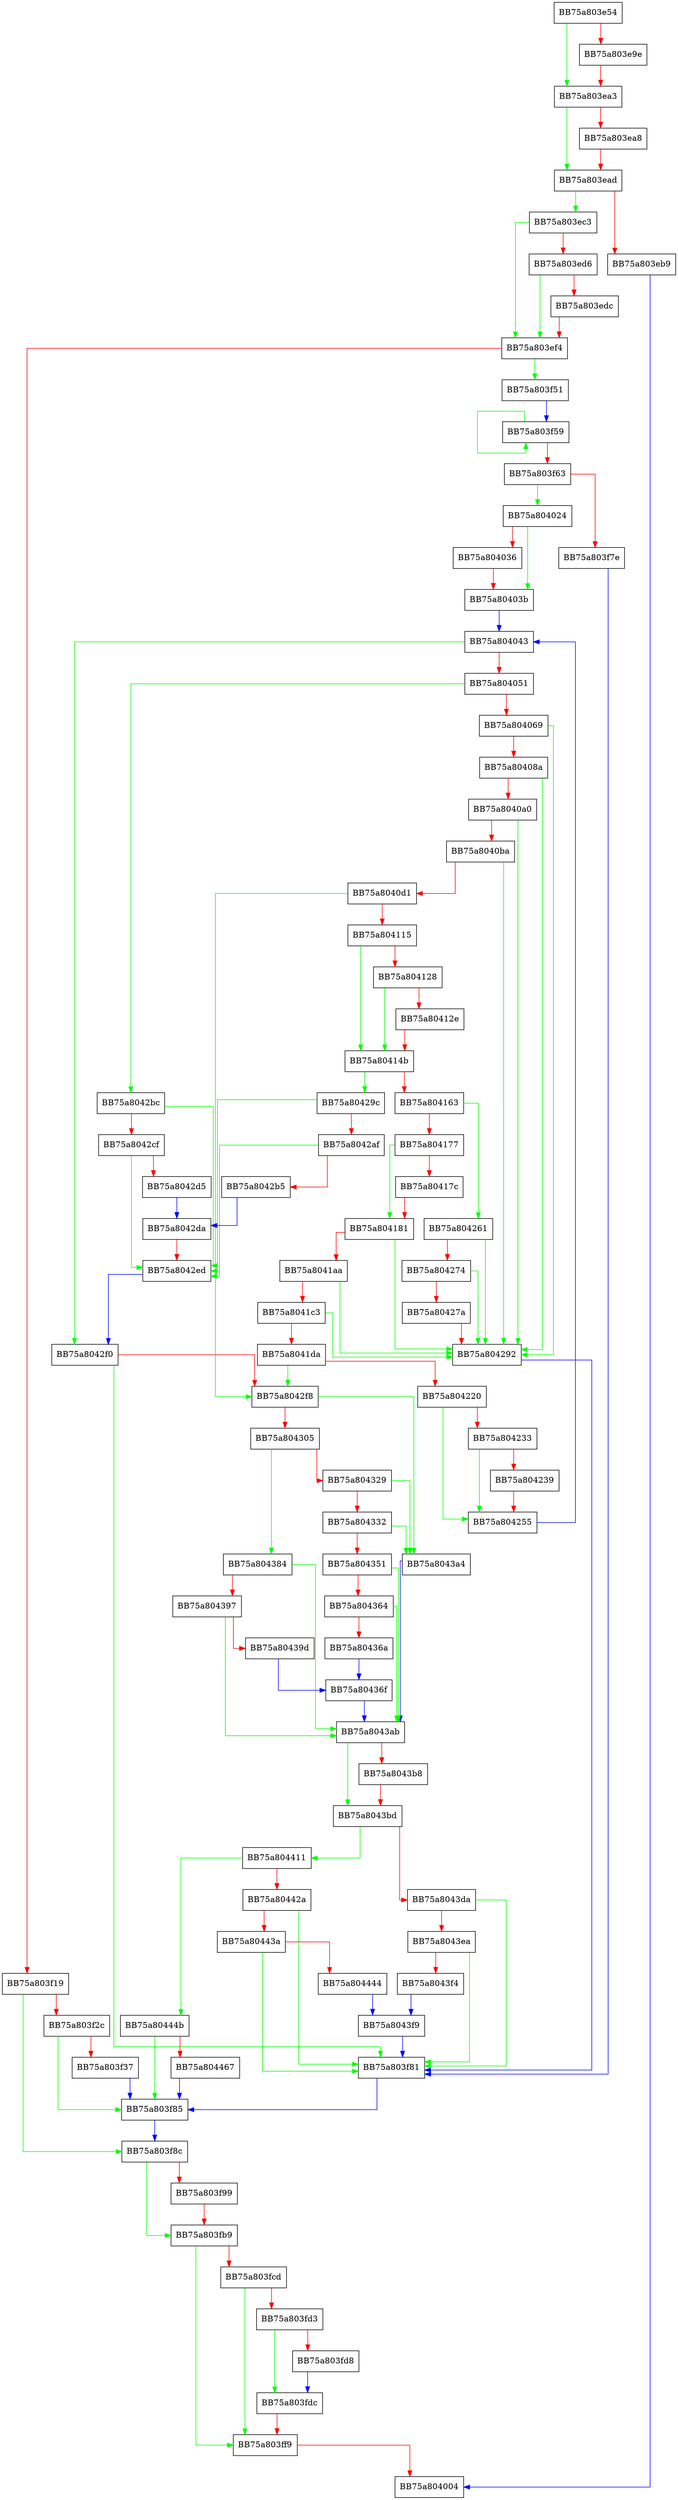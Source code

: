 digraph CreateBackupFile {
  node [shape="box"];
  graph [splines=ortho];
  BB75a803e54 -> BB75a803ea3 [color="green"];
  BB75a803e54 -> BB75a803e9e [color="red"];
  BB75a803e9e -> BB75a803ea3 [color="red"];
  BB75a803ea3 -> BB75a803ead [color="green"];
  BB75a803ea3 -> BB75a803ea8 [color="red"];
  BB75a803ea8 -> BB75a803ead [color="red"];
  BB75a803ead -> BB75a803ec3 [color="green"];
  BB75a803ead -> BB75a803eb9 [color="red"];
  BB75a803eb9 -> BB75a804004 [color="blue"];
  BB75a803ec3 -> BB75a803ef4 [color="green"];
  BB75a803ec3 -> BB75a803ed6 [color="red"];
  BB75a803ed6 -> BB75a803ef4 [color="green"];
  BB75a803ed6 -> BB75a803edc [color="red"];
  BB75a803edc -> BB75a803ef4 [color="red"];
  BB75a803ef4 -> BB75a803f51 [color="green"];
  BB75a803ef4 -> BB75a803f19 [color="red"];
  BB75a803f19 -> BB75a803f8c [color="green"];
  BB75a803f19 -> BB75a803f2c [color="red"];
  BB75a803f2c -> BB75a803f85 [color="green"];
  BB75a803f2c -> BB75a803f37 [color="red"];
  BB75a803f37 -> BB75a803f85 [color="blue"];
  BB75a803f51 -> BB75a803f59 [color="blue"];
  BB75a803f59 -> BB75a803f59 [color="green"];
  BB75a803f59 -> BB75a803f63 [color="red"];
  BB75a803f63 -> BB75a804024 [color="green"];
  BB75a803f63 -> BB75a803f7e [color="red"];
  BB75a803f7e -> BB75a803f81 [color="blue"];
  BB75a803f81 -> BB75a803f85 [color="blue"];
  BB75a803f85 -> BB75a803f8c [color="blue"];
  BB75a803f8c -> BB75a803fb9 [color="green"];
  BB75a803f8c -> BB75a803f99 [color="red"];
  BB75a803f99 -> BB75a803fb9 [color="red"];
  BB75a803fb9 -> BB75a803ff9 [color="green"];
  BB75a803fb9 -> BB75a803fcd [color="red"];
  BB75a803fcd -> BB75a803ff9 [color="green"];
  BB75a803fcd -> BB75a803fd3 [color="red"];
  BB75a803fd3 -> BB75a803fdc [color="green"];
  BB75a803fd3 -> BB75a803fd8 [color="red"];
  BB75a803fd8 -> BB75a803fdc [color="blue"];
  BB75a803fdc -> BB75a803ff9 [color="red"];
  BB75a803ff9 -> BB75a804004 [color="red"];
  BB75a804024 -> BB75a80403b [color="green"];
  BB75a804024 -> BB75a804036 [color="red"];
  BB75a804036 -> BB75a80403b [color="red"];
  BB75a80403b -> BB75a804043 [color="blue"];
  BB75a804043 -> BB75a8042f0 [color="green"];
  BB75a804043 -> BB75a804051 [color="red"];
  BB75a804051 -> BB75a8042bc [color="green"];
  BB75a804051 -> BB75a804069 [color="red"];
  BB75a804069 -> BB75a804292 [color="green"];
  BB75a804069 -> BB75a80408a [color="red"];
  BB75a80408a -> BB75a804292 [color="green"];
  BB75a80408a -> BB75a8040a0 [color="red"];
  BB75a8040a0 -> BB75a804292 [color="green"];
  BB75a8040a0 -> BB75a8040ba [color="red"];
  BB75a8040ba -> BB75a804292 [color="green"];
  BB75a8040ba -> BB75a8040d1 [color="red"];
  BB75a8040d1 -> BB75a8042f8 [color="green"];
  BB75a8040d1 -> BB75a804115 [color="red"];
  BB75a804115 -> BB75a80414b [color="green"];
  BB75a804115 -> BB75a804128 [color="red"];
  BB75a804128 -> BB75a80414b [color="green"];
  BB75a804128 -> BB75a80412e [color="red"];
  BB75a80412e -> BB75a80414b [color="red"];
  BB75a80414b -> BB75a80429c [color="green"];
  BB75a80414b -> BB75a804163 [color="red"];
  BB75a804163 -> BB75a804261 [color="green"];
  BB75a804163 -> BB75a804177 [color="red"];
  BB75a804177 -> BB75a804181 [color="green"];
  BB75a804177 -> BB75a80417c [color="red"];
  BB75a80417c -> BB75a804181 [color="red"];
  BB75a804181 -> BB75a804292 [color="green"];
  BB75a804181 -> BB75a8041aa [color="red"];
  BB75a8041aa -> BB75a804292 [color="green"];
  BB75a8041aa -> BB75a8041c3 [color="red"];
  BB75a8041c3 -> BB75a804292 [color="green"];
  BB75a8041c3 -> BB75a8041da [color="red"];
  BB75a8041da -> BB75a8042f8 [color="green"];
  BB75a8041da -> BB75a804220 [color="red"];
  BB75a804220 -> BB75a804255 [color="green"];
  BB75a804220 -> BB75a804233 [color="red"];
  BB75a804233 -> BB75a804255 [color="green"];
  BB75a804233 -> BB75a804239 [color="red"];
  BB75a804239 -> BB75a804255 [color="red"];
  BB75a804255 -> BB75a804043 [color="blue"];
  BB75a804261 -> BB75a804292 [color="green"];
  BB75a804261 -> BB75a804274 [color="red"];
  BB75a804274 -> BB75a804292 [color="green"];
  BB75a804274 -> BB75a80427a [color="red"];
  BB75a80427a -> BB75a804292 [color="red"];
  BB75a804292 -> BB75a803f81 [color="blue"];
  BB75a80429c -> BB75a8042ed [color="green"];
  BB75a80429c -> BB75a8042af [color="red"];
  BB75a8042af -> BB75a8042ed [color="green"];
  BB75a8042af -> BB75a8042b5 [color="red"];
  BB75a8042b5 -> BB75a8042da [color="blue"];
  BB75a8042bc -> BB75a8042ed [color="green"];
  BB75a8042bc -> BB75a8042cf [color="red"];
  BB75a8042cf -> BB75a8042ed [color="green"];
  BB75a8042cf -> BB75a8042d5 [color="red"];
  BB75a8042d5 -> BB75a8042da [color="blue"];
  BB75a8042da -> BB75a8042ed [color="red"];
  BB75a8042ed -> BB75a8042f0 [color="blue"];
  BB75a8042f0 -> BB75a803f81 [color="green"];
  BB75a8042f0 -> BB75a8042f8 [color="red"];
  BB75a8042f8 -> BB75a8043a4 [color="green"];
  BB75a8042f8 -> BB75a804305 [color="red"];
  BB75a804305 -> BB75a804384 [color="green"];
  BB75a804305 -> BB75a804329 [color="red"];
  BB75a804329 -> BB75a8043a4 [color="green"];
  BB75a804329 -> BB75a804332 [color="red"];
  BB75a804332 -> BB75a8043a4 [color="green"];
  BB75a804332 -> BB75a804351 [color="red"];
  BB75a804351 -> BB75a8043ab [color="green"];
  BB75a804351 -> BB75a804364 [color="red"];
  BB75a804364 -> BB75a8043ab [color="green"];
  BB75a804364 -> BB75a80436a [color="red"];
  BB75a80436a -> BB75a80436f [color="blue"];
  BB75a80436f -> BB75a8043ab [color="blue"];
  BB75a804384 -> BB75a8043ab [color="green"];
  BB75a804384 -> BB75a804397 [color="red"];
  BB75a804397 -> BB75a8043ab [color="green"];
  BB75a804397 -> BB75a80439d [color="red"];
  BB75a80439d -> BB75a80436f [color="blue"];
  BB75a8043a4 -> BB75a8043ab [color="blue"];
  BB75a8043ab -> BB75a8043bd [color="green"];
  BB75a8043ab -> BB75a8043b8 [color="red"];
  BB75a8043b8 -> BB75a8043bd [color="red"];
  BB75a8043bd -> BB75a804411 [color="green"];
  BB75a8043bd -> BB75a8043da [color="red"];
  BB75a8043da -> BB75a803f81 [color="green"];
  BB75a8043da -> BB75a8043ea [color="red"];
  BB75a8043ea -> BB75a803f81 [color="green"];
  BB75a8043ea -> BB75a8043f4 [color="red"];
  BB75a8043f4 -> BB75a8043f9 [color="blue"];
  BB75a8043f9 -> BB75a803f81 [color="blue"];
  BB75a804411 -> BB75a80444b [color="green"];
  BB75a804411 -> BB75a80442a [color="red"];
  BB75a80442a -> BB75a803f81 [color="green"];
  BB75a80442a -> BB75a80443a [color="red"];
  BB75a80443a -> BB75a803f81 [color="green"];
  BB75a80443a -> BB75a804444 [color="red"];
  BB75a804444 -> BB75a8043f9 [color="blue"];
  BB75a80444b -> BB75a803f85 [color="green"];
  BB75a80444b -> BB75a804467 [color="red"];
  BB75a804467 -> BB75a803f85 [color="blue"];
}